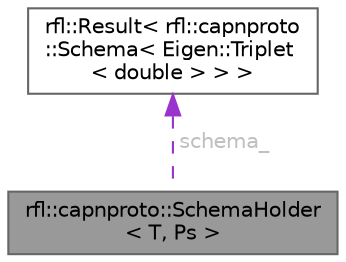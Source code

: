 digraph "rfl::capnproto::SchemaHolder&lt; T, Ps &gt;"
{
 // LATEX_PDF_SIZE
  bgcolor="transparent";
  edge [fontname=Helvetica,fontsize=10,labelfontname=Helvetica,labelfontsize=10];
  node [fontname=Helvetica,fontsize=10,shape=box,height=0.2,width=0.4];
  Node1 [id="Node000001",label="rfl::capnproto::SchemaHolder\l\< T, Ps \>",height=0.2,width=0.4,color="gray40", fillcolor="grey60", style="filled", fontcolor="black",tooltip="This ensures that the schema is only generated once."];
  Node2 -> Node1 [id="edge1_Node000001_Node000002",dir="back",color="darkorchid3",style="dashed",tooltip=" ",label=" schema_",fontcolor="grey" ];
  Node2 [id="Node000002",label="rfl::Result\< rfl::capnproto\l::Schema\< Eigen::Triplet\l\< double \> \> \>",height=0.2,width=0.4,color="gray40", fillcolor="white", style="filled",URL="$classrfl_1_1_result.html",tooltip=" "];
}
